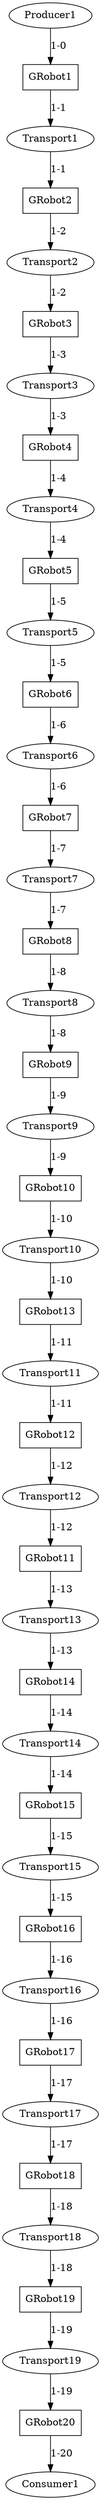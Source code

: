 /* Production Line resource flow graph dot confiuration template */

digraph G {
	size = "20,100";
	concentrate = "false";
	
/* agent nodes: */
	Transport19 [shape=ellipse];
	Transport18 [shape=ellipse];
	Consumer1 [shape=ellipse];
	Transport9 [shape=ellipse];
	Transport1 [shape=ellipse];
	Transport2 [shape=ellipse];
	Transport3 [shape=ellipse];
	Transport4 [shape=ellipse];
	Transport5 [shape=ellipse];
	Transport6 [shape=ellipse];
	Transport7 [shape=ellipse];
	Transport8 [shape=ellipse];
	Transport10 [shape=ellipse];
	Transport11 [shape=ellipse];
	Transport12 [shape=ellipse];
	Transport13 [shape=ellipse];
	Transport14 [shape=ellipse];
	Transport15 [shape=ellipse];
	Producer1 [shape=ellipse];
	Transport16 [shape=ellipse];
	Transport17 [shape=ellipse];
	GRobot7 [shape=record];
	GRobot8 [shape=record];
	GRobot9 [shape=record];
	GRobot19 [shape=record];
	GRobot3 [shape=record];
	GRobot18 [shape=record];
	GRobot4 [shape=record];
	GRobot17 [shape=record];
	GRobot5 [shape=record];
	GRobot16 [shape=record];
	GRobot6 [shape=record];
	GRobot15 [shape=record];
	GRobot14 [shape=record];
	GRobot13 [shape=record];
	GRobot12 [shape=record];
	GRobot20 [shape=record];
	GRobot11 [shape=record];
	GRobot10 [shape=record];
	GRobot2 [shape=record];
	GRobot1 [shape=record];

/* connections: */
			GRobot19 -> Transport19 [label="1-19"]
				Transport19 -> GRobot20 [label="1-19"]
				GRobot18 -> Transport18 [label="1-18"]
				Transport18 -> GRobot19 [label="1-18"]
				GRobot20 -> Consumer1 [label="1-20"]
					GRobot9 -> Transport9 [label="1-9"]
				Transport9 -> GRobot10 [label="1-9"]
				GRobot1 -> Transport1 [label="1-1"]
				Transport1 -> GRobot2 [label="1-1"]
				GRobot2 -> Transport2 [label="1-2"]
				Transport2 -> GRobot3 [label="1-2"]
				GRobot3 -> Transport3 [label="1-3"]
				Transport3 -> GRobot4 [label="1-3"]
				GRobot4 -> Transport4 [label="1-4"]
				Transport4 -> GRobot5 [label="1-4"]
				GRobot5 -> Transport5 [label="1-5"]
				Transport5 -> GRobot6 [label="1-5"]
				GRobot6 -> Transport6 [label="1-6"]
				Transport6 -> GRobot7 [label="1-6"]
				GRobot7 -> Transport7 [label="1-7"]
				Transport7 -> GRobot8 [label="1-7"]
				GRobot8 -> Transport8 [label="1-8"]
				Transport8 -> GRobot9 [label="1-8"]
				GRobot10 -> Transport10 [label="1-10"]
				Transport10 -> GRobot13 [label="1-10"]
				GRobot13 -> Transport11 [label="1-11"]
				Transport11 -> GRobot12 [label="1-11"]
				GRobot12 -> Transport12 [label="1-12"]
				Transport12 -> GRobot11 [label="1-12"]
				GRobot11 -> Transport13 [label="1-13"]
				Transport13 -> GRobot14 [label="1-13"]
				GRobot14 -> Transport14 [label="1-14"]
				Transport14 -> GRobot15 [label="1-14"]
				GRobot15 -> Transport15 [label="1-15"]
				Transport15 -> GRobot16 [label="1-15"]
					Producer1 -> GRobot1 [label="1-0"]
				GRobot16 -> Transport16 [label="1-16"]
				Transport16 -> GRobot17 [label="1-16"]
				GRobot17 -> Transport17 [label="1-17"]
				Transport17 -> GRobot18 [label="1-17"]
	}